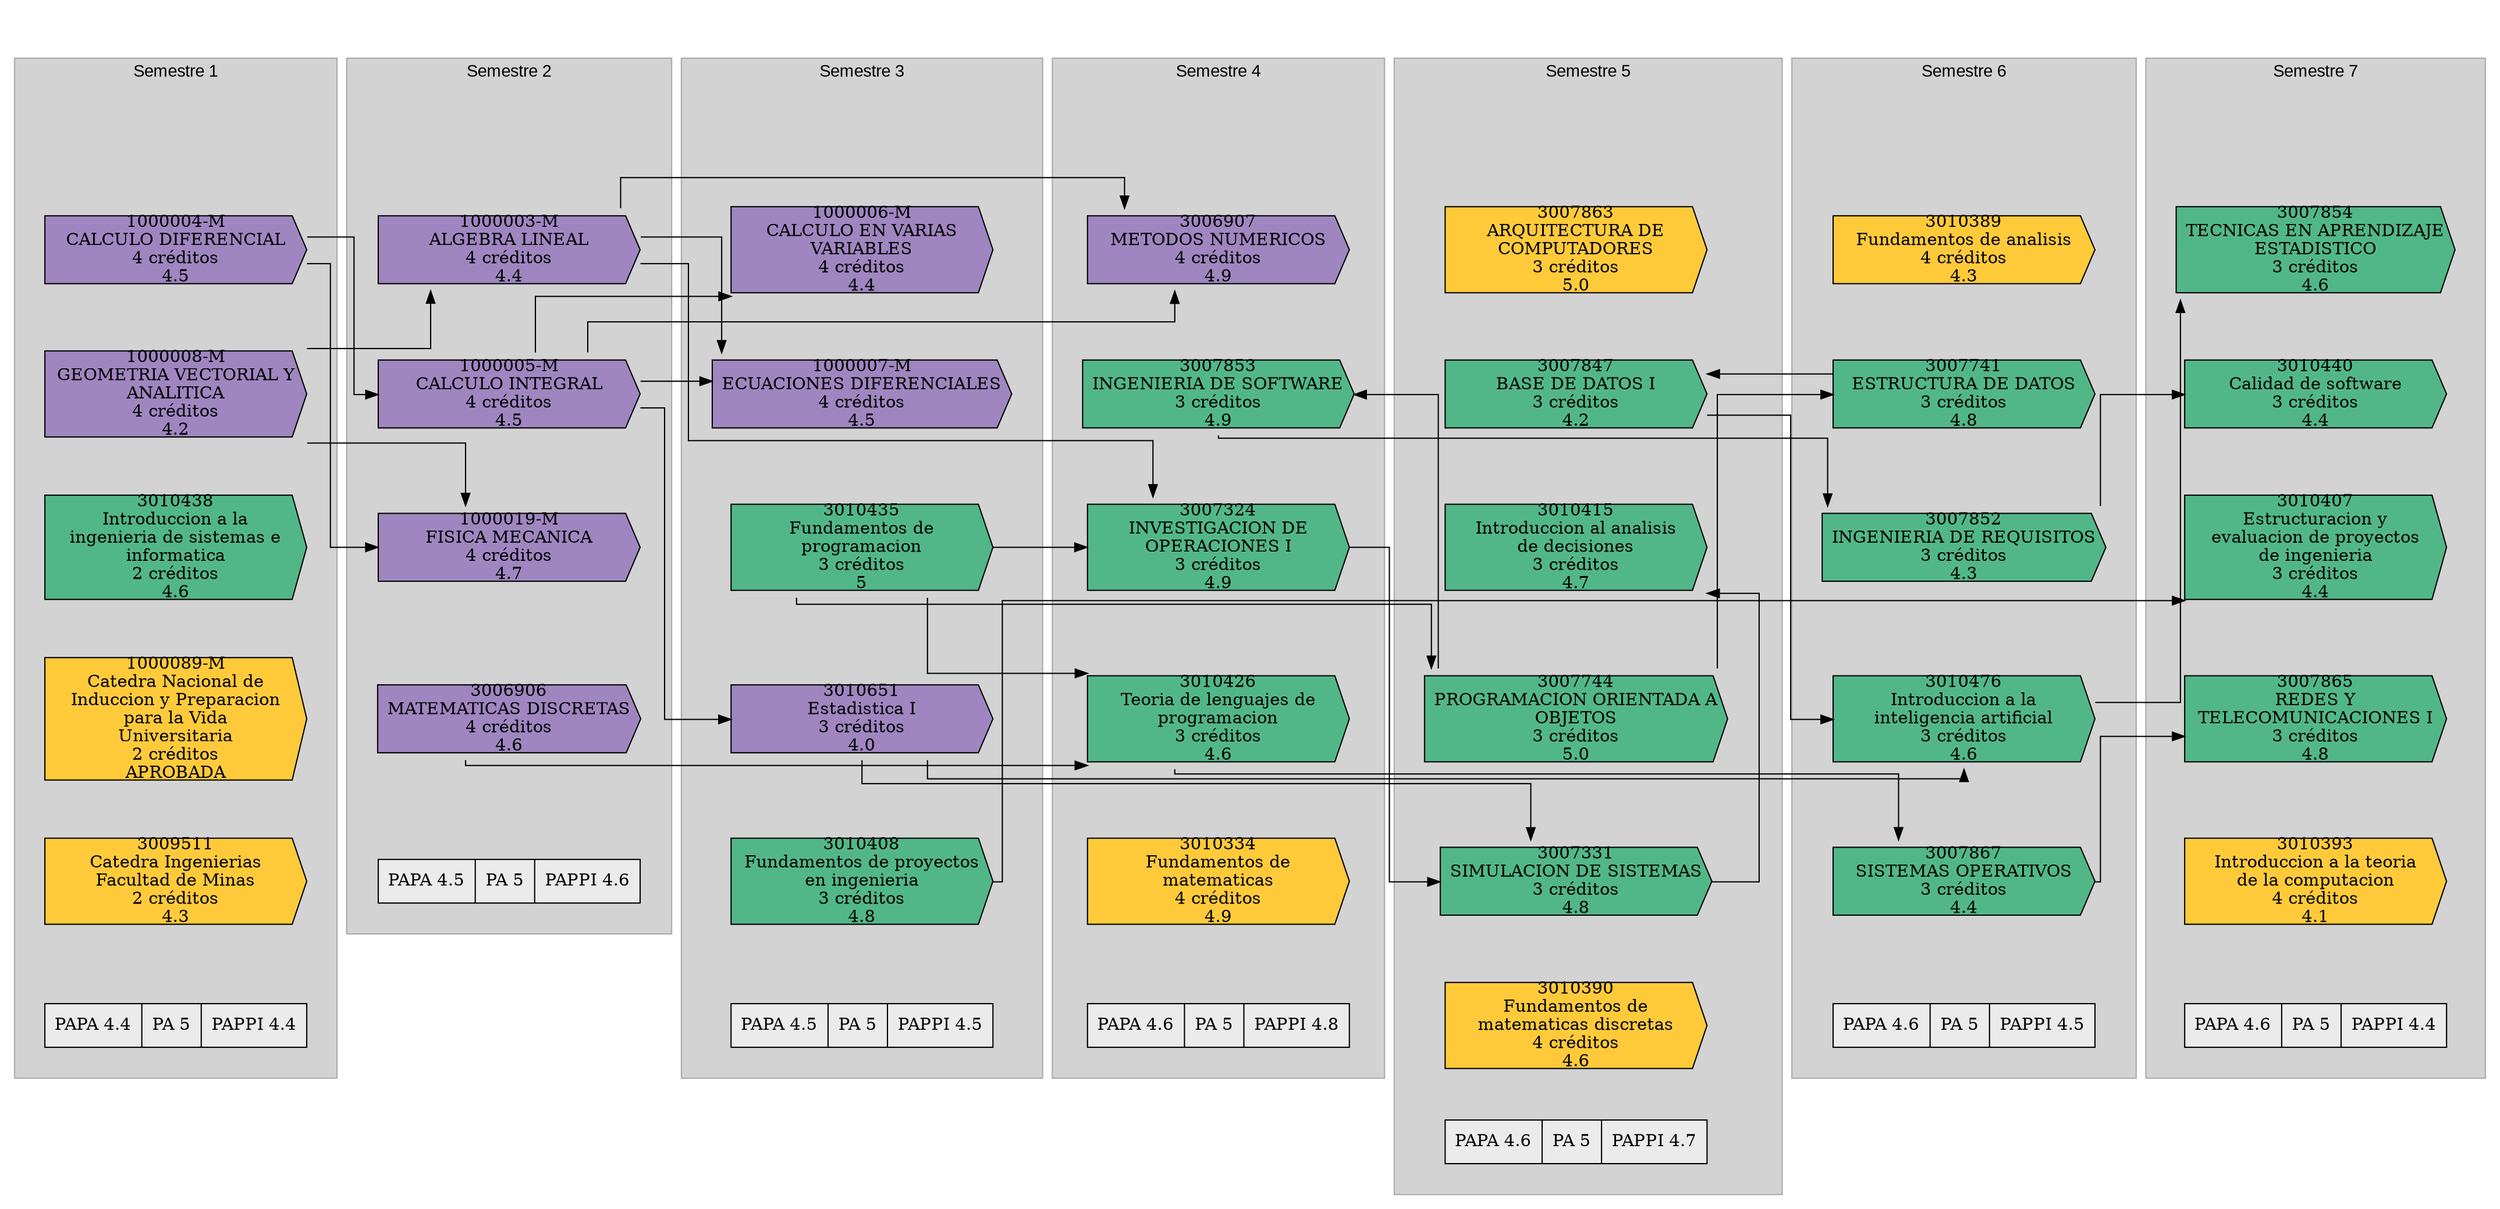 // Historia academica
digraph {
	graph [compound=true splines=ortho]
	sem_1 [height=0.02 style=invis width=0.02]
	subgraph cluster_1 {
		graph [margin=25 nodesep=0.02]
		node [shape=cds style=filled width=3]
		color=darkgray fillcolor=lightGray fontname=Arial style=filled
		label="Semestre 1"
		"1000004-M" [label="1000004-M
CALCULO DIFERENCIAL
4 créditos
4.5" color="#000000" fillcolor="#9f86c0" group=sem1 penwidth=1]
		sem_1 -> "1000004-M" [style=invis]
		"1000008-M" [label="1000008-M
GEOMETRIA VECTORIAL Y
ANALITICA
4 créditos
4.2" color="#000000" fillcolor="#9f86c0" group=sem1 penwidth=1]
		"1000004-M" -> "1000008-M" [style=invis]
		3010438 [label="3010438
Introduccion a la
ingenieria de sistemas e
informatica
2 créditos
4.6" color="#000000" fillcolor="#52b788" group=sem1 penwidth=1]
		"1000008-M" -> 3010438 [style=invis]
		"1000089-M" [label="1000089-M
Catedra Nacional de
Induccion y Preparacion
para la Vida
Universitaria
2 créditos
APROBADA" color="#000000" fillcolor="#ffca3a" group=sem1 penwidth=1]
		3010438 -> "1000089-M" [style=invis]
		3009511 [label="3009511
Catedra Ingenierias
Facultad de Minas
2 créditos
4.3" color="#000000" fillcolor="#ffca3a" group=sem1 penwidth=1]
		"1000089-M" -> 3009511 [style=invis]
		"Promedio 1" [label="PAPA 4.4|PA 5|PAPPI 4.4" fillcolor="#EBEBEB" shape=record]
		3009511 -> "Promedio 1" [style=invis]
	}
	sem_2 [height=0.02 style=invis width=0.02]
	subgraph cluster_2 {
		graph [margin=25 nodesep=0.02]
		node [shape=cds style=filled width=3]
		color=darkgray fillcolor=lightGray fontname=Arial style=filled
		label="Semestre 2"
		"1000003-M" [label="1000003-M
ALGEBRA LINEAL
4 créditos
4.4" color="#000000" fillcolor="#9f86c0" group=sem2 penwidth=1]
		sem_2 -> "1000003-M" [style=invis]
		"1000005-M" [label="1000005-M
CALCULO INTEGRAL
4 créditos
4.5" color="#000000" fillcolor="#9f86c0" group=sem2 penwidth=1]
		"1000003-M" -> "1000005-M" [style=invis]
		"1000019-M" [label="1000019-M
FISICA MECANICA
4 créditos
4.7" color="#000000" fillcolor="#9f86c0" group=sem2 penwidth=1]
		"1000005-M" -> "1000019-M" [style=invis]
		3006906 [label="3006906
MATEMATICAS DISCRETAS
4 créditos
4.6" color="#000000" fillcolor="#9f86c0" group=sem2 penwidth=1]
		"1000019-M" -> 3006906 [style=invis]
		"Promedio 2" [label="PAPA 4.5|PA 5|PAPPI 4.6" fillcolor="#EBEBEB" shape=record]
		3006906 -> "Promedio 2" [style=invis]
	}
	sem_3 [height=0.02 style=invis width=0.02]
	subgraph cluster_3 {
		graph [margin=25 nodesep=0.02]
		node [shape=cds style=filled width=3]
		color=darkgray fillcolor=lightGray fontname=Arial style=filled
		label="Semestre 3"
		"1000006-M" [label="1000006-M
CALCULO EN VARIAS
VARIABLES
4 créditos
4.4" color="#000000" fillcolor="#9f86c0" group=sem3 penwidth=1]
		sem_3 -> "1000006-M" [style=invis]
		"1000007-M" [label="1000007-M
ECUACIONES DIFERENCIALES
4 créditos
4.5" color="#000000" fillcolor="#9f86c0" group=sem3 penwidth=1]
		"1000006-M" -> "1000007-M" [style=invis]
		3010435 [label="3010435
Fundamentos de
programacion
3 créditos
5" color="#000000" fillcolor="#52b788" group=sem3 penwidth=1]
		"1000007-M" -> 3010435 [style=invis]
		3010651 [label="3010651
Estadistica I
3 créditos
4.0" color="#000000" fillcolor="#9f86c0" group=sem3 penwidth=1]
		3010435 -> 3010651 [style=invis]
		3010408 [label="3010408
Fundamentos de proyectos
en ingenieria
3 créditos
4.8" color="#000000" fillcolor="#52b788" group=sem3 penwidth=1]
		3010651 -> 3010408 [style=invis]
		"Promedio 3" [label="PAPA 4.5|PA 5|PAPPI 4.5" fillcolor="#EBEBEB" shape=record]
		3010408 -> "Promedio 3" [style=invis]
	}
	sem_4 [height=0.02 style=invis width=0.02]
	subgraph cluster_4 {
		graph [margin=25 nodesep=0.02]
		node [shape=cds style=filled width=3]
		color=darkgray fillcolor=lightGray fontname=Arial style=filled
		label="Semestre 4"
		3006907 [label="3006907
METODOS NUMERICOS
4 créditos
4.9" color="#000000" fillcolor="#9f86c0" group=sem4 penwidth=1]
		sem_4 -> 3006907 [style=invis]
		3007853 [label="3007853
INGENIERIA DE SOFTWARE
3 créditos
4.9" color="#000000" fillcolor="#52b788" group=sem4 penwidth=1]
		3006907 -> 3007853 [style=invis]
		3007324 [label="3007324
INVESTIGACION DE
OPERACIONES I
3 créditos
4.9" color="#000000" fillcolor="#52b788" group=sem4 penwidth=1]
		3007853 -> 3007324 [style=invis]
		3010426 [label="3010426
Teoria de lenguajes de
programacion
3 créditos
4.6" color="#000000" fillcolor="#52b788" group=sem4 penwidth=1]
		3007324 -> 3010426 [style=invis]
		3010334 [label="3010334
Fundamentos de
matematicas
4 créditos
4.9" color="#000000" fillcolor="#ffca3a" group=sem4 penwidth=1]
		3010426 -> 3010334 [style=invis]
		"Promedio 4" [label="PAPA 4.6|PA 5|PAPPI 4.8" fillcolor="#EBEBEB" shape=record]
		3010334 -> "Promedio 4" [style=invis]
	}
	sem_5 [height=0.02 style=invis width=0.02]
	subgraph cluster_5 {
		graph [margin=25 nodesep=0.02]
		node [shape=cds style=filled width=3]
		color=darkgray fillcolor=lightGray fontname=Arial style=filled
		label="Semestre 5"
		3007863 [label="3007863
ARQUITECTURA DE
COMPUTADORES
3 créditos
5.0" color="#000000" fillcolor="#ffca3a" group=sem5 penwidth=1]
		sem_5 -> 3007863 [style=invis]
		3007847 [label="3007847
BASE DE DATOS I
3 créditos
4.2" color="#000000" fillcolor="#52b788" group=sem5 penwidth=1]
		3007863 -> 3007847 [style=invis]
		3010415 [label="3010415
Introduccion al analisis
de decisiones
3 créditos
4.7" color="#000000" fillcolor="#52b788" group=sem5 penwidth=1]
		3007847 -> 3010415 [style=invis]
		3007744 [label="3007744
PROGRAMACION ORIENTADA A
OBJETOS
3 créditos
5.0" color="#000000" fillcolor="#52b788" group=sem5 penwidth=1]
		3010415 -> 3007744 [style=invis]
		3007331 [label="3007331
SIMULACION DE SISTEMAS
3 créditos
4.8" color="#000000" fillcolor="#52b788" group=sem5 penwidth=1]
		3007744 -> 3007331 [style=invis]
		3010390 [label="3010390
Fundamentos de
matematicas discretas
4 créditos
4.6" color="#000000" fillcolor="#ffca3a" group=sem5 penwidth=1]
		3007331 -> 3010390 [style=invis]
		"Promedio 5" [label="PAPA 4.6|PA 5|PAPPI 4.7" fillcolor="#EBEBEB" shape=record]
		3010390 -> "Promedio 5" [style=invis]
	}
	sem_6 [height=0.02 style=invis width=0.02]
	subgraph cluster_6 {
		graph [margin=25 nodesep=0.02]
		node [shape=cds style=filled width=3]
		color=darkgray fillcolor=lightGray fontname=Arial style=filled
		label="Semestre 6"
		3010389 [label="3010389
Fundamentos de analisis
4 créditos
4.3" color="#000000" fillcolor="#ffca3a" group=sem6 penwidth=1]
		sem_6 -> 3010389 [style=invis]
		3007741 [label="3007741
ESTRUCTURA DE DATOS
3 créditos
4.8" color="#000000" fillcolor="#52b788" group=sem6 penwidth=1]
		3010389 -> 3007741 [style=invis]
		3007852 [label="3007852
INGENIERIA DE REQUISITOS
3 créditos
4.3" color="#000000" fillcolor="#52b788" group=sem6 penwidth=1]
		3007741 -> 3007852 [style=invis]
		3010476 [label="3010476
Introduccion a la
inteligencia artificial
3 créditos
4.6" color="#000000" fillcolor="#52b788" group=sem6 penwidth=1]
		3007852 -> 3010476 [style=invis]
		3007867 [label="3007867
SISTEMAS OPERATIVOS
3 créditos
4.4" color="#000000" fillcolor="#52b788" group=sem6 penwidth=1]
		3010476 -> 3007867 [style=invis]
		"Promedio 6" [label="PAPA 4.6|PA 5|PAPPI 4.5" fillcolor="#EBEBEB" shape=record]
		3007867 -> "Promedio 6" [style=invis]
	}
	sem_7 [height=0.02 style=invis width=0.02]
	subgraph cluster_7 {
		graph [margin=25 nodesep=0.02]
		node [shape=cds style=filled width=3]
		color=darkgray fillcolor=lightGray fontname=Arial style=filled
		label="Semestre 7"
		3007854 [label="3007854
TECNICAS EN APRENDIZAJE
ESTADISTICO
3 créditos
4.6" color="#000000" fillcolor="#52b788" group=sem7 penwidth=1]
		sem_7 -> 3007854 [style=invis]
		3010440 [label="3010440
Calidad de software
3 créditos
4.4" color="#000000" fillcolor="#52b788" group=sem7 penwidth=1]
		3007854 -> 3010440 [style=invis]
		3010407 [label="3010407
Estructuracion y
evaluacion de proyectos
de ingenieria
3 créditos
4.4" color="#000000" fillcolor="#52b788" group=sem7 penwidth=1]
		3010440 -> 3010407 [style=invis]
		3007865 [label="3007865
REDES Y
TELECOMUNICACIONES I
3 créditos
4.8" color="#000000" fillcolor="#52b788" group=sem7 penwidth=1]
		3010407 -> 3007865 [style=invis]
		3010393 [label="3010393
Introduccion a la teoria
de la computacion
4 créditos
4.1" color="#000000" fillcolor="#ffca3a" group=sem7 penwidth=1]
		3007865 -> 3010393 [style=invis]
		"Promedio 7" [label="PAPA 4.6|PA 5|PAPPI 4.4" fillcolor="#EBEBEB" shape=record]
		3010393 -> "Promedio 7" [style=invis]
	}
	"1000008-M" -> "1000003-M" [constraint=false]
	"1000004-M" -> "1000005-M" [constraint=false]
	"1000004-M" -> "1000019-M" [constraint=false]
	"1000008-M" -> "1000019-M" [constraint=false]
	"1000005-M" -> "1000006-M" [constraint=false]
	"1000003-M" -> "1000007-M" [constraint=false]
	"1000005-M" -> "1000007-M" [constraint=false]
	"1000005-M" -> 3010651 [constraint=false]
	"1000003-M" -> 3006907 [constraint=false]
	"1000005-M" -> 3006907 [constraint=false]
	3007744 -> 3007853 [constraint=false]
	"1000003-M" -> 3007324 [constraint=false]
	3010435 -> 3007324 [constraint=false]
	3010435 -> 3010426 [constraint=false]
	3006906 -> 3010426 [constraint=false]
	3007741 -> 3007847 [constraint=false]
	3007331 -> 3010415 [constraint=false]
	3010435 -> 3007744 [constraint=false]
	3007324 -> 3007331 [constraint=false]
	3010651 -> 3007331 [constraint=false]
	3007744 -> 3007741 [constraint=false]
	3007853 -> 3007852 [constraint=false]
	3010651 -> 3010476 [constraint=false]
	3007847 -> 3010476 [constraint=false]
	3010426 -> 3007867 [constraint=false]
	3010476 -> 3007854 [constraint=false]
	3007852 -> 3010440 [constraint=false]
	3010408 -> 3010407 [constraint=false]
	3007867 -> 3007865 [constraint=false]
	start -> sem_1 [lhead=cluster_1 style=invis]
	start -> sem_2 [lhead=cluster_2 style=invis]
	start -> sem_3 [lhead=cluster_3 style=invis]
	start -> sem_4 [lhead=cluster_4 style=invis]
	start -> sem_5 [lhead=cluster_5 style=invis]
	start -> sem_6 [lhead=cluster_6 style=invis]
	start -> sem_7 [lhead=cluster_7 style=invis]
	start [shape=Mdiamond style=invis]
}
